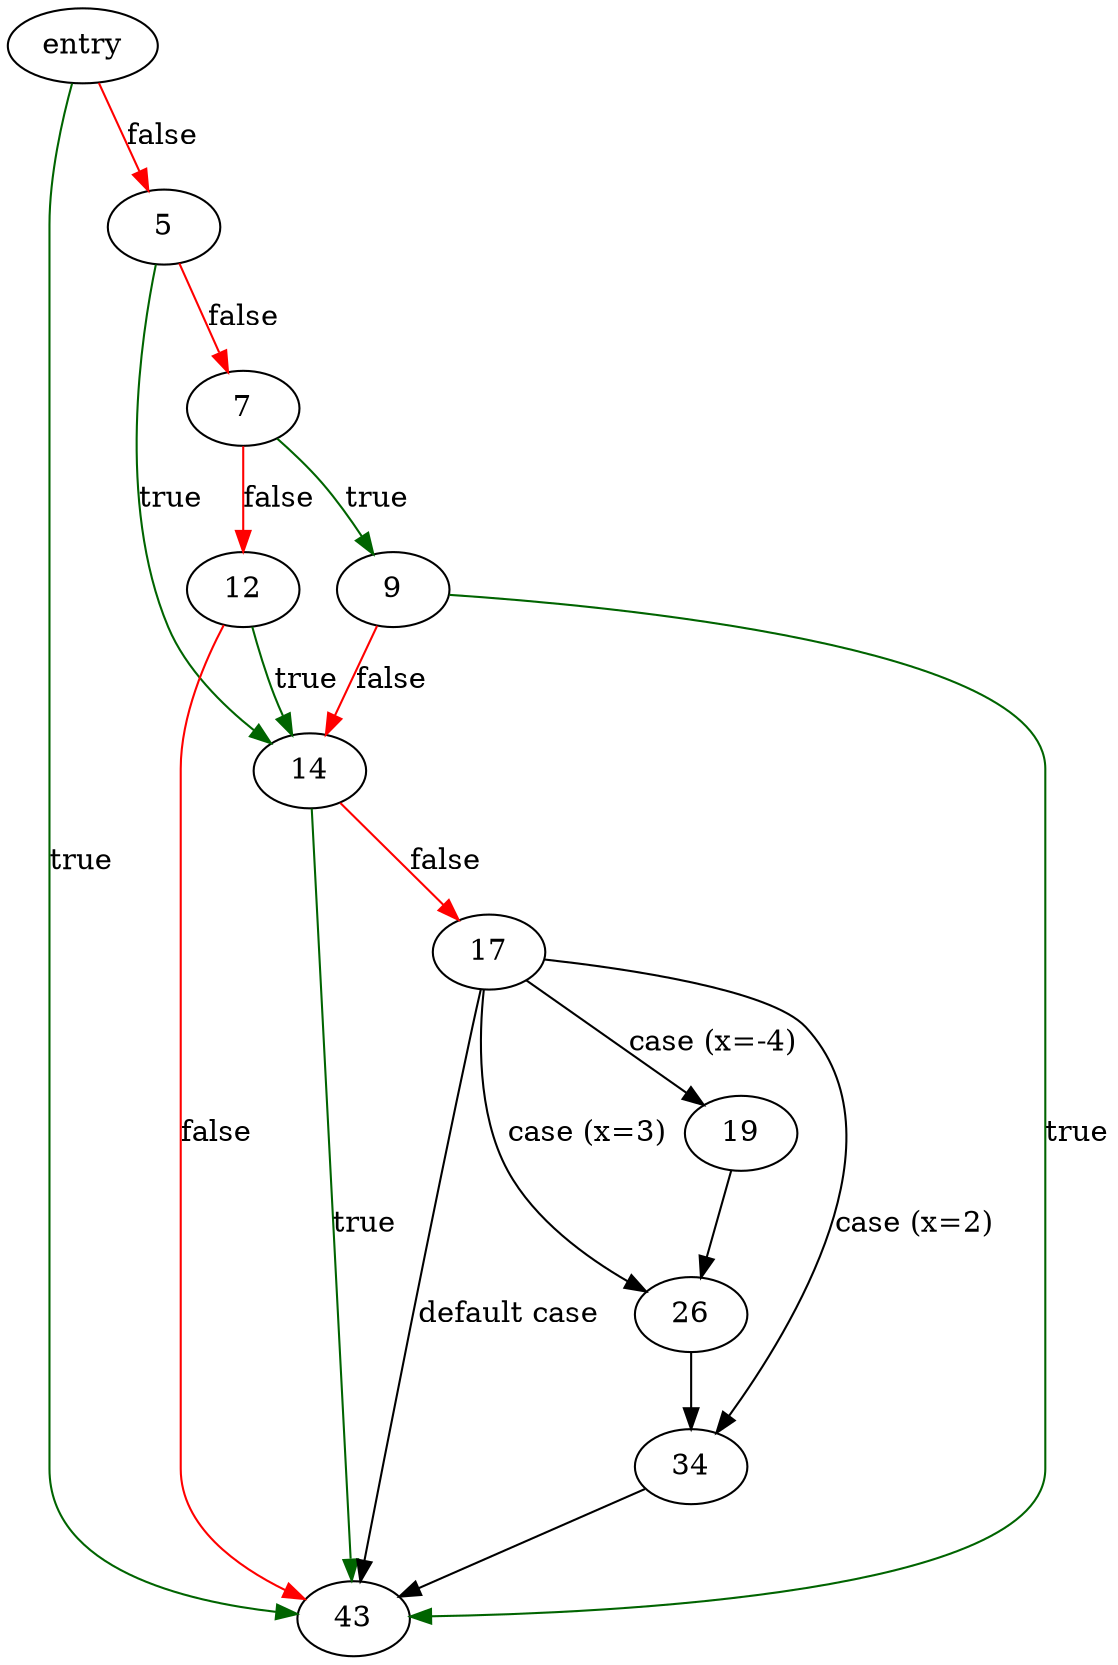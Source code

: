 digraph "u8_uctomb_aux" {
	// Node definitions.
	3 [label=entry];
	5;
	7;
	9;
	12;
	14;
	17;
	19;
	26;
	34;
	43;

	// Edge definitions.
	3 -> 5 [
		color=red
		label=false
	];
	3 -> 43 [
		color=darkgreen
		label=true
	];
	5 -> 7 [
		color=red
		label=false
	];
	5 -> 14 [
		color=darkgreen
		label=true
	];
	7 -> 9 [
		color=darkgreen
		label=true
	];
	7 -> 12 [
		color=red
		label=false
	];
	9 -> 14 [
		color=red
		label=false
	];
	9 -> 43 [
		color=darkgreen
		label=true
	];
	12 -> 14 [
		color=darkgreen
		label=true
	];
	12 -> 43 [
		color=red
		label=false
	];
	14 -> 17 [
		color=red
		label=false
	];
	14 -> 43 [
		color=darkgreen
		label=true
	];
	17 -> 19 [label="case (x=-4)"];
	17 -> 26 [label="case (x=3)"];
	17 -> 34 [label="case (x=2)"];
	17 -> 43 [label="default case"];
	19 -> 26;
	26 -> 34;
	34 -> 43;
}